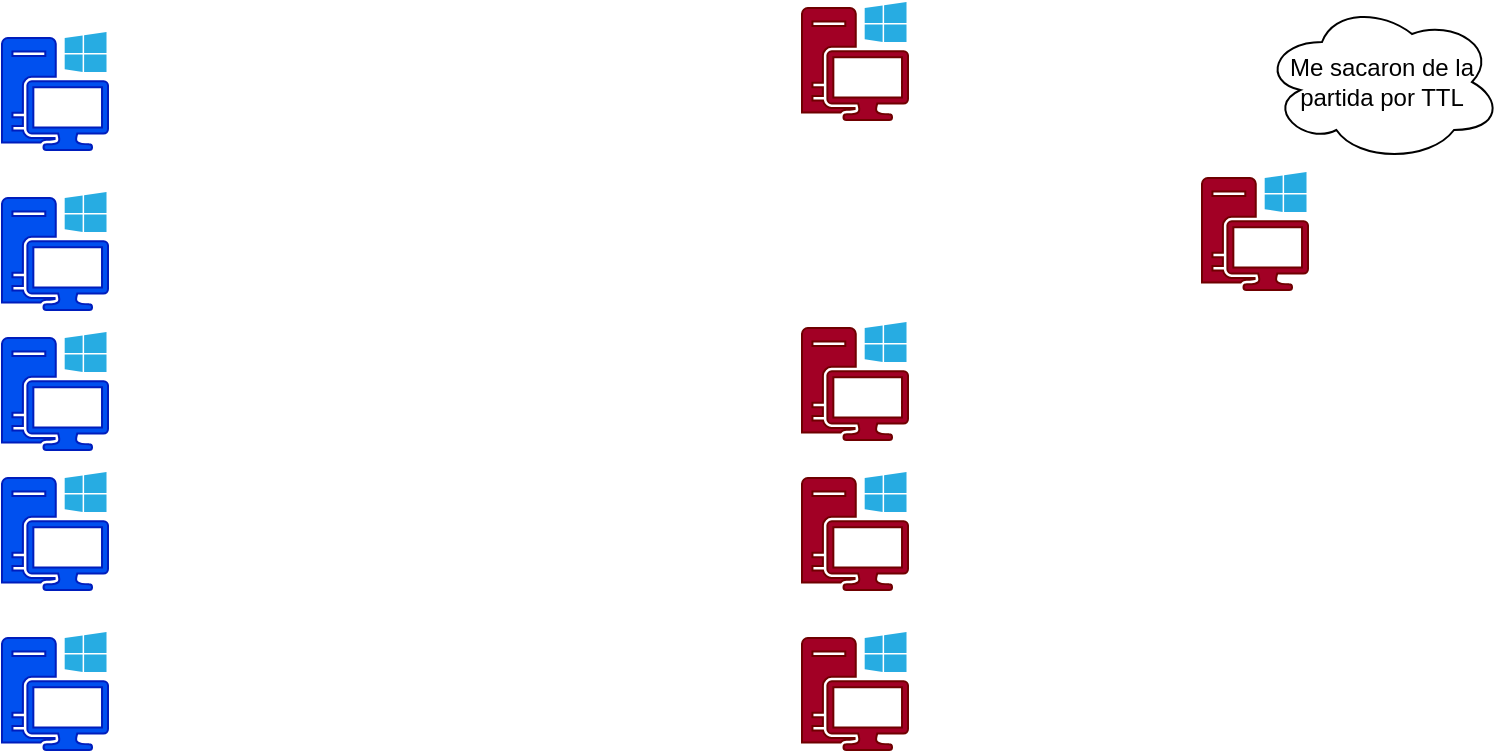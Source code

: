<mxfile version="21.5.2" type="device" pages="4">
  <diagram name="Procedimiento para el cabreo" id="7SRk3JTwN5a8xcv53P_k">
    <mxGraphModel dx="874" dy="474" grid="1" gridSize="10" guides="1" tooltips="1" connect="1" arrows="1" fold="1" page="1" pageScale="1" pageWidth="850" pageHeight="1100" math="0" shadow="0">
      <root>
        <mxCell id="0" />
        <mxCell id="1" parent="0" />
        <mxCell id="VWPI6yd8Fg52JkPuNcnz-1" value="" style="sketch=0;pointerEvents=1;shadow=0;dashed=0;html=1;strokeColor=#001DBC;fillColor=#0050ef;labelPosition=center;verticalLabelPosition=bottom;verticalAlign=top;outlineConnect=0;align=center;shape=mxgraph.office.devices.workstation_pc;fontColor=#ffffff;" vertex="1" parent="1">
          <mxGeometry x="50" y="430" width="53" height="59" as="geometry" />
        </mxCell>
        <mxCell id="VWPI6yd8Fg52JkPuNcnz-2" value="" style="sketch=0;pointerEvents=1;shadow=0;dashed=0;html=1;strokeColor=#001DBC;fillColor=#0050ef;labelPosition=center;verticalLabelPosition=bottom;verticalAlign=top;outlineConnect=0;align=center;shape=mxgraph.office.devices.workstation_pc;fontColor=#ffffff;" vertex="1" parent="1">
          <mxGeometry x="50" y="130" width="53" height="59" as="geometry" />
        </mxCell>
        <mxCell id="VWPI6yd8Fg52JkPuNcnz-3" value="" style="sketch=0;pointerEvents=1;shadow=0;dashed=0;html=1;strokeColor=#001DBC;fillColor=#0050ef;labelPosition=center;verticalLabelPosition=bottom;verticalAlign=top;outlineConnect=0;align=center;shape=mxgraph.office.devices.workstation_pc;fontColor=#ffffff;" vertex="1" parent="1">
          <mxGeometry x="50" y="350" width="53" height="59" as="geometry" />
        </mxCell>
        <mxCell id="VWPI6yd8Fg52JkPuNcnz-4" value="" style="sketch=0;pointerEvents=1;shadow=0;dashed=0;html=1;strokeColor=#001DBC;fillColor=#0050ef;labelPosition=center;verticalLabelPosition=bottom;verticalAlign=top;outlineConnect=0;align=center;shape=mxgraph.office.devices.workstation_pc;fontColor=#ffffff;" vertex="1" parent="1">
          <mxGeometry x="50" y="280" width="53" height="59" as="geometry" />
        </mxCell>
        <mxCell id="VWPI6yd8Fg52JkPuNcnz-5" value="" style="sketch=0;pointerEvents=1;shadow=0;dashed=0;html=1;strokeColor=#001DBC;fillColor=#0050ef;labelPosition=center;verticalLabelPosition=bottom;verticalAlign=top;outlineConnect=0;align=center;shape=mxgraph.office.devices.workstation_pc;fontColor=#ffffff;" vertex="1" parent="1">
          <mxGeometry x="50" y="210" width="53" height="59" as="geometry" />
        </mxCell>
        <mxCell id="VWPI6yd8Fg52JkPuNcnz-6" value="" style="sketch=0;pointerEvents=1;shadow=0;dashed=0;html=1;strokeColor=#6F0000;fillColor=#a20025;labelPosition=center;verticalLabelPosition=bottom;verticalAlign=top;outlineConnect=0;align=center;shape=mxgraph.office.devices.workstation_pc;fontColor=#ffffff;" vertex="1" parent="1">
          <mxGeometry x="450" y="115" width="53" height="59" as="geometry" />
        </mxCell>
        <mxCell id="VWPI6yd8Fg52JkPuNcnz-7" value="" style="sketch=0;pointerEvents=1;shadow=0;dashed=0;html=1;strokeColor=#6F0000;fillColor=#a20025;labelPosition=center;verticalLabelPosition=bottom;verticalAlign=top;outlineConnect=0;align=center;shape=mxgraph.office.devices.workstation_pc;fontColor=#ffffff;" vertex="1" parent="1">
          <mxGeometry x="650" y="200" width="53" height="59" as="geometry" />
        </mxCell>
        <mxCell id="VWPI6yd8Fg52JkPuNcnz-8" value="" style="sketch=0;pointerEvents=1;shadow=0;dashed=0;html=1;strokeColor=#6F0000;fillColor=#a20025;labelPosition=center;verticalLabelPosition=bottom;verticalAlign=top;outlineConnect=0;align=center;shape=mxgraph.office.devices.workstation_pc;fontColor=#ffffff;" vertex="1" parent="1">
          <mxGeometry x="450" y="430" width="53" height="59" as="geometry" />
        </mxCell>
        <mxCell id="VWPI6yd8Fg52JkPuNcnz-9" value="" style="sketch=0;pointerEvents=1;shadow=0;dashed=0;html=1;strokeColor=#6F0000;fillColor=#a20025;labelPosition=center;verticalLabelPosition=bottom;verticalAlign=top;outlineConnect=0;align=center;shape=mxgraph.office.devices.workstation_pc;fontColor=#ffffff;" vertex="1" parent="1">
          <mxGeometry x="450" y="350" width="53" height="59" as="geometry" />
        </mxCell>
        <mxCell id="VWPI6yd8Fg52JkPuNcnz-10" value="" style="sketch=0;pointerEvents=1;shadow=0;dashed=0;html=1;strokeColor=#6F0000;fillColor=#a20025;labelPosition=center;verticalLabelPosition=bottom;verticalAlign=top;outlineConnect=0;align=center;shape=mxgraph.office.devices.workstation_pc;fontColor=#ffffff;" vertex="1" parent="1">
          <mxGeometry x="450" y="275" width="53" height="59" as="geometry" />
        </mxCell>
        <mxCell id="P_JWJ1IMORZtX_9Yyvaf-1" value="Me sacaron de la partida por TTL" style="ellipse;shape=cloud;whiteSpace=wrap;html=1;" vertex="1" parent="1">
          <mxGeometry x="680" y="115" width="120" height="80" as="geometry" />
        </mxCell>
      </root>
    </mxGraphModel>
  </diagram>
  <diagram id="WltT1WYCwFU55K2L0_xD" name="Tipos de lenguaje">
    <mxGraphModel dx="874" dy="474" grid="1" gridSize="10" guides="1" tooltips="1" connect="1" arrows="1" fold="1" page="1" pageScale="1" pageWidth="850" pageHeight="1100" math="0" shadow="0">
      <root>
        <mxCell id="0" />
        <mxCell id="1" parent="0" />
        <mxCell id="wyPqWQHCIKdLtNCbKEDt-2" value="Python" style="rounded=0;whiteSpace=wrap;html=1;fillColor=#e3c800;fontColor=#000000;strokeColor=#B09500;" vertex="1" parent="1">
          <mxGeometry x="350" y="160" width="120" height="60" as="geometry" />
        </mxCell>
        <mxCell id="XWDAidQpBFjr2-xcj9oT-2" value="" style="edgeStyle=orthogonalEdgeStyle;rounded=0;orthogonalLoop=1;jettySize=auto;html=1;" edge="1" parent="1" source="wyPqWQHCIKdLtNCbKEDt-7" target="XWDAidQpBFjr2-xcj9oT-1">
          <mxGeometry relative="1" as="geometry" />
        </mxCell>
        <mxCell id="wyPqWQHCIKdLtNCbKEDt-7" value="&lt;font color=&quot;#000000&quot;&gt;JS&lt;/font&gt;" style="rounded=0;whiteSpace=wrap;html=1;fillColor=#fff2cc;gradientColor=#ffd966;strokeColor=#d6b656;" vertex="1" parent="1">
          <mxGeometry x="350" y="240" width="120" height="60" as="geometry" />
        </mxCell>
        <mxCell id="XWDAidQpBFjr2-xcj9oT-1" value="&lt;font color=&quot;#000000&quot;&gt;TS&lt;/font&gt;" style="whiteSpace=wrap;html=1;fillColor=#dae8fc;strokeColor=#6c8ebf;rounded=0;gradientColor=#7ea6e0;" vertex="1" parent="1">
          <mxGeometry x="150" y="240" width="120" height="60" as="geometry" />
        </mxCell>
        <mxCell id="XWDAidQpBFjr2-xcj9oT-3" value="" style="curved=1;endArrow=classic;html=1;rounded=0;exitX=1;exitY=0.5;exitDx=0;exitDy=0;entryX=1;entryY=0.5;entryDx=0;entryDy=0;" edge="1" parent="1" source="wyPqWQHCIKdLtNCbKEDt-7" target="wyPqWQHCIKdLtNCbKEDt-6">
          <mxGeometry width="50" height="50" relative="1" as="geometry">
            <mxPoint x="250" y="420" as="sourcePoint" />
            <mxPoint x="300" y="370" as="targetPoint" />
            <Array as="points">
              <mxPoint x="580" y="300" />
              <mxPoint x="680" y="430" />
            </Array>
          </mxGeometry>
        </mxCell>
        <mxCell id="XWDAidQpBFjr2-xcj9oT-4" value="" style="endArrow=none;dashed=1;html=1;dashPattern=1 3;strokeWidth=2;rounded=0;" edge="1" parent="1">
          <mxGeometry width="50" height="50" relative="1" as="geometry">
            <mxPoint x="60" y="320" as="sourcePoint" />
            <mxPoint x="720" y="320" as="targetPoint" />
          </mxGeometry>
        </mxCell>
        <mxCell id="XWDAidQpBFjr2-xcj9oT-5" value="Generan binarios" style="swimlane;horizontal=0;whiteSpace=wrap;html=1;" vertex="1" parent="1">
          <mxGeometry x="210" y="330" width="340" height="260" as="geometry" />
        </mxCell>
        <mxCell id="wyPqWQHCIKdLtNCbKEDt-6" value="C/C++" style="rounded=0;whiteSpace=wrap;html=1;fillColor=#0050ef;fontColor=#ffffff;strokeColor=#001DBC;" vertex="1" parent="XWDAidQpBFjr2-xcj9oT-5">
          <mxGeometry x="140" y="90" width="120" height="60" as="geometry" />
        </mxCell>
        <mxCell id="wyPqWQHCIKdLtNCbKEDt-8" value="Go" style="rounded=0;whiteSpace=wrap;html=1;fillColor=#1ba1e2;fontColor=#ffffff;strokeColor=#006EAF;" vertex="1" parent="XWDAidQpBFjr2-xcj9oT-5">
          <mxGeometry x="135" y="10" width="120" height="60" as="geometry" />
        </mxCell>
        <mxCell id="wyPqWQHCIKdLtNCbKEDt-5" value="Rust" style="rounded=0;whiteSpace=wrap;html=1;fillColor=#a20025;fontColor=#ffffff;strokeColor=#6F0000;" vertex="1" parent="XWDAidQpBFjr2-xcj9oT-5">
          <mxGeometry x="140" y="180" width="120" height="60" as="geometry" />
        </mxCell>
        <mxCell id="V8k4ksrsGb9tuAk5E1_S-1" value="&lt;div&gt;Son interpretados&lt;/div&gt;" style="swimlane;horizontal=0;whiteSpace=wrap;html=1;" vertex="1" parent="1">
          <mxGeometry x="100" y="150" width="460" height="160" as="geometry" />
        </mxCell>
      </root>
    </mxGraphModel>
  </diagram>
  <diagram id="cXVX-iCLzZmeMTElegyK" name="Proceso para interpretar los datos según el lenguaje">
    <mxGraphModel dx="728" dy="395" grid="1" gridSize="10" guides="1" tooltips="1" connect="1" arrows="1" fold="1" page="1" pageScale="1" pageWidth="850" pageHeight="1100" math="0" shadow="0">
      <root>
        <mxCell id="0" />
        <mxCell id="1" parent="0" />
        <mxCell id="-_h798JXw_T9_eXBNQV9-1" value="Interprete" style="shape=umlActor;verticalLabelPosition=bottom;verticalAlign=top;html=1;outlineConnect=0;" vertex="1" parent="1">
          <mxGeometry x="350" y="120" width="30" height="60" as="geometry" />
        </mxCell>
        <mxCell id="-_h798JXw_T9_eXBNQV9-2" value="Py" style="shape=umlActor;verticalLabelPosition=bottom;verticalAlign=top;html=1;outlineConnect=0;" vertex="1" parent="1">
          <mxGeometry x="610" y="120" width="30" height="60" as="geometry" />
        </mxCell>
        <mxCell id="-_h798JXw_T9_eXBNQV9-4" value="Mecanica" style="shape=umlActor;verticalLabelPosition=bottom;verticalAlign=top;html=1;outlineConnect=0;" vertex="1" parent="1">
          <mxGeometry x="60" y="120" width="30" height="60" as="geometry" />
        </mxCell>
        <mxCell id="-_h798JXw_T9_eXBNQV9-7" value="Data" style="ellipse;shape=cloud;whiteSpace=wrap;html=1;" vertex="1" parent="1">
          <mxGeometry x="50" y="20" width="120" height="80" as="geometry" />
        </mxCell>
        <mxCell id="1qld1PuYssGoNDESTtSx-1" value="Compilador" style="shape=umlActor;verticalLabelPosition=bottom;verticalAlign=top;html=1;outlineConnect=0;" vertex="1" parent="1">
          <mxGeometry x="550" y="340" width="30" height="60" as="geometry" />
        </mxCell>
        <mxCell id="1qld1PuYssGoNDESTtSx-2" value="C" style="shape=umlActor;verticalLabelPosition=bottom;verticalAlign=top;html=1;outlineConnect=0;" vertex="1" parent="1">
          <mxGeometry x="610" y="340" width="30" height="60" as="geometry" />
        </mxCell>
        <mxCell id="1qld1PuYssGoNDESTtSx-3" value="Mecanica" style="shape=umlActor;verticalLabelPosition=bottom;verticalAlign=top;html=1;outlineConnect=0;" vertex="1" parent="1">
          <mxGeometry x="60" y="340" width="30" height="60" as="geometry" />
        </mxCell>
        <mxCell id="1qld1PuYssGoNDESTtSx-6" value="Data" style="ellipse;shape=cloud;whiteSpace=wrap;html=1;" vertex="1" parent="1">
          <mxGeometry x="290" y="330" width="120" height="80" as="geometry" />
        </mxCell>
      </root>
    </mxGraphModel>
  </diagram>
  <diagram id="MnN_TtTFumSIgq2r-hSt" name="Page-4">
    <mxGraphModel dx="874" dy="474" grid="1" gridSize="10" guides="1" tooltips="1" connect="1" arrows="1" fold="1" page="1" pageScale="1" pageWidth="850" pageHeight="1100" math="0" shadow="0">
      <root>
        <mxCell id="0" />
        <mxCell id="1" parent="0" />
        <mxCell id="wVrSO1yp4Bonfr1TPoSn-1" value="&lt;font color=&quot;#000000&quot;&gt;&lt;br&gt;Debes esperar a que termine todo&lt;br&gt;&lt;/font&gt;" style="rounded=0;whiteSpace=wrap;html=1;fillColor=#d5e8d4;strokeColor=#82b366;gradientColor=#97d077;" vertex="1" parent="1">
          <mxGeometry x="40" y="40" width="730" height="60" as="geometry" />
        </mxCell>
        <mxCell id="wVrSO1yp4Bonfr1TPoSn-2" value="" style="rounded=0;whiteSpace=wrap;html=1;fillColor=#f8cecc;gradientColor=#ea6b66;strokeColor=#b85450;" vertex="1" parent="1">
          <mxGeometry x="40" y="160" width="120" height="60" as="geometry" />
        </mxCell>
        <mxCell id="wVrSO1yp4Bonfr1TPoSn-3" value="" style="rounded=0;whiteSpace=wrap;html=1;fillColor=#d5e8d4;gradientColor=#97d077;strokeColor=#82b366;" vertex="1" parent="1">
          <mxGeometry x="445" y="240" width="120" height="60" as="geometry" />
        </mxCell>
        <mxCell id="wVrSO1yp4Bonfr1TPoSn-4" value="" style="rounded=0;whiteSpace=wrap;html=1;fillColor=#f8cecc;gradientColor=#ea6b66;strokeColor=#b85450;" vertex="1" parent="1">
          <mxGeometry x="245" y="320" width="120" height="60" as="geometry" />
        </mxCell>
        <mxCell id="wVrSO1yp4Bonfr1TPoSn-5" value="" style="rounded=0;whiteSpace=wrap;html=1;fillColor=#d5e8d4;gradientColor=#97d077;strokeColor=#82b366;" vertex="1" parent="1">
          <mxGeometry x="445" y="400" width="120" height="60" as="geometry" />
        </mxCell>
        <mxCell id="wVrSO1yp4Bonfr1TPoSn-6" value="&lt;div&gt;Ya llegamos y nos procesaron&lt;/div&gt;" style="ellipse;shape=cloud;whiteSpace=wrap;html=1;" vertex="1" parent="1">
          <mxGeometry x="600" y="300" width="120" height="80" as="geometry" />
        </mxCell>
        <mxCell id="wVrSO1yp4Bonfr1TPoSn-7" value="" style="endArrow=none;dashed=1;html=1;dashPattern=1 3;strokeWidth=2;rounded=0;" edge="1" parent="1">
          <mxGeometry width="50" height="50" relative="1" as="geometry">
            <mxPoint x="430" y="512" as="sourcePoint" />
            <mxPoint x="430" y="150" as="targetPoint" />
          </mxGeometry>
        </mxCell>
        <mxCell id="wVrSO1yp4Bonfr1TPoSn-8" value="Con este WIFI nada que llego" style="ellipse;shape=cloud;whiteSpace=wrap;html=1;" vertex="1" parent="1">
          <mxGeometry x="70" y="250" width="120" height="80" as="geometry" />
        </mxCell>
      </root>
    </mxGraphModel>
  </diagram>
</mxfile>
